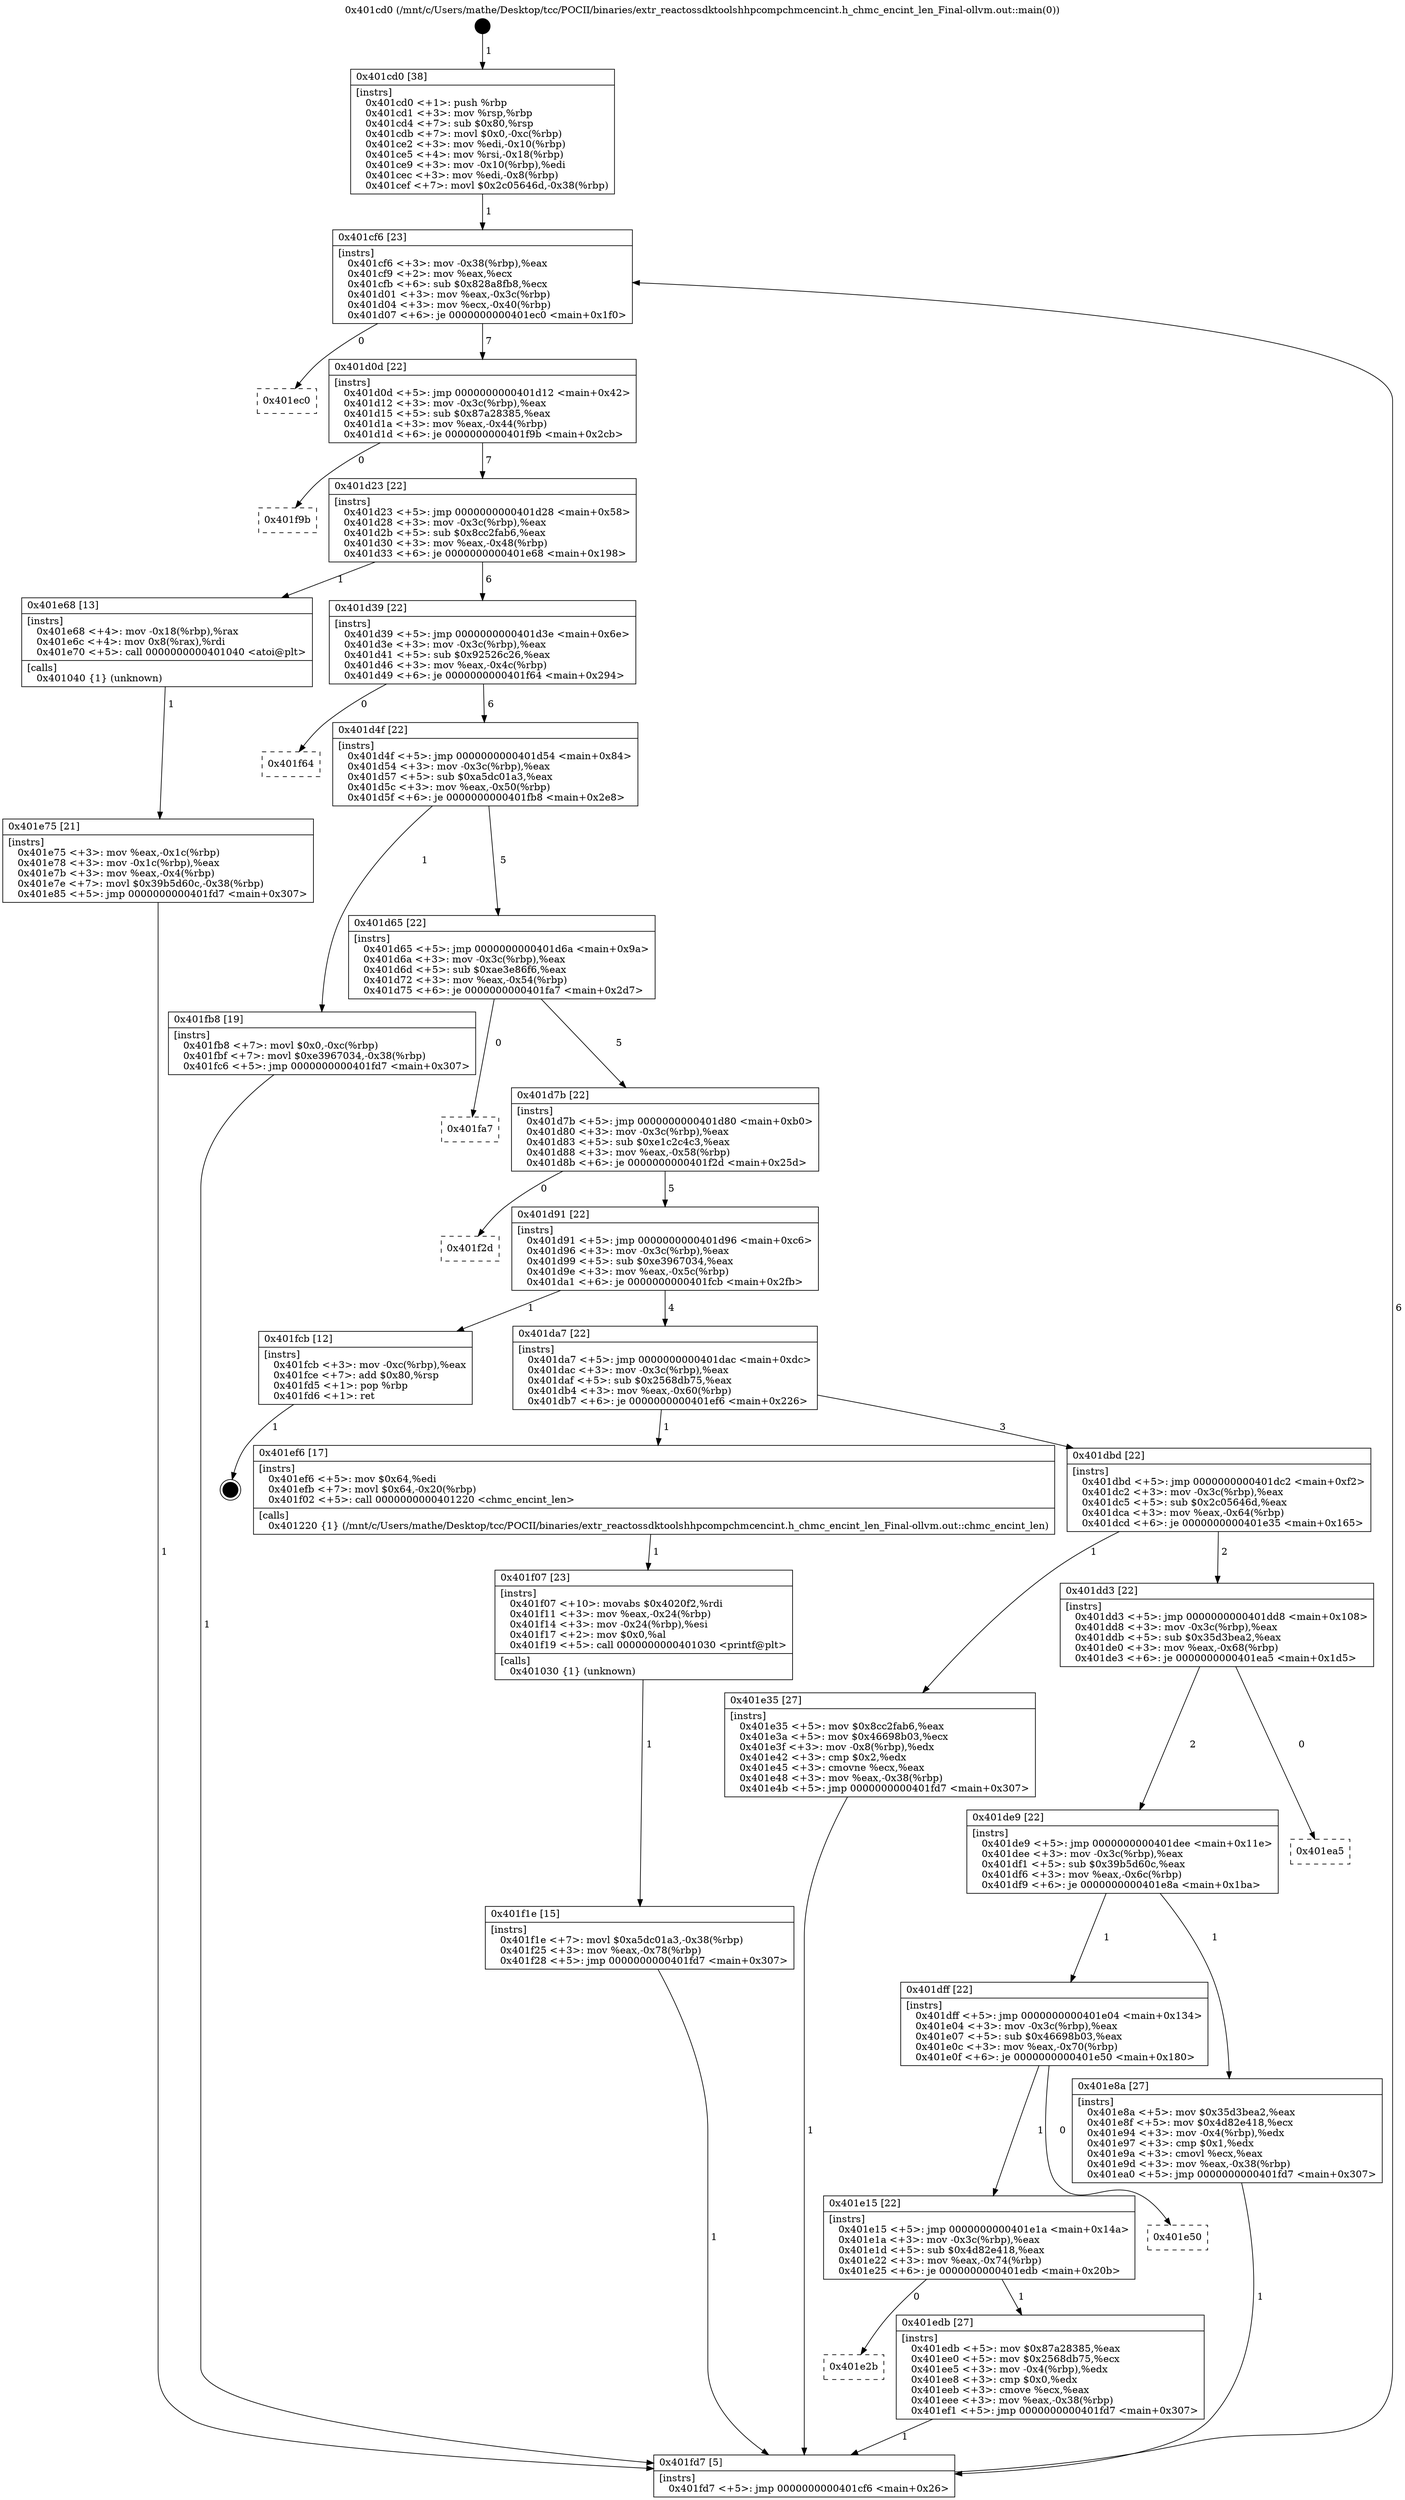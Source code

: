digraph "0x401cd0" {
  label = "0x401cd0 (/mnt/c/Users/mathe/Desktop/tcc/POCII/binaries/extr_reactossdktoolshhpcompchmcencint.h_chmc_encint_len_Final-ollvm.out::main(0))"
  labelloc = "t"
  node[shape=record]

  Entry [label="",width=0.3,height=0.3,shape=circle,fillcolor=black,style=filled]
  "0x401cf6" [label="{
     0x401cf6 [23]\l
     | [instrs]\l
     &nbsp;&nbsp;0x401cf6 \<+3\>: mov -0x38(%rbp),%eax\l
     &nbsp;&nbsp;0x401cf9 \<+2\>: mov %eax,%ecx\l
     &nbsp;&nbsp;0x401cfb \<+6\>: sub $0x828a8fb8,%ecx\l
     &nbsp;&nbsp;0x401d01 \<+3\>: mov %eax,-0x3c(%rbp)\l
     &nbsp;&nbsp;0x401d04 \<+3\>: mov %ecx,-0x40(%rbp)\l
     &nbsp;&nbsp;0x401d07 \<+6\>: je 0000000000401ec0 \<main+0x1f0\>\l
  }"]
  "0x401ec0" [label="{
     0x401ec0\l
  }", style=dashed]
  "0x401d0d" [label="{
     0x401d0d [22]\l
     | [instrs]\l
     &nbsp;&nbsp;0x401d0d \<+5\>: jmp 0000000000401d12 \<main+0x42\>\l
     &nbsp;&nbsp;0x401d12 \<+3\>: mov -0x3c(%rbp),%eax\l
     &nbsp;&nbsp;0x401d15 \<+5\>: sub $0x87a28385,%eax\l
     &nbsp;&nbsp;0x401d1a \<+3\>: mov %eax,-0x44(%rbp)\l
     &nbsp;&nbsp;0x401d1d \<+6\>: je 0000000000401f9b \<main+0x2cb\>\l
  }"]
  Exit [label="",width=0.3,height=0.3,shape=circle,fillcolor=black,style=filled,peripheries=2]
  "0x401f9b" [label="{
     0x401f9b\l
  }", style=dashed]
  "0x401d23" [label="{
     0x401d23 [22]\l
     | [instrs]\l
     &nbsp;&nbsp;0x401d23 \<+5\>: jmp 0000000000401d28 \<main+0x58\>\l
     &nbsp;&nbsp;0x401d28 \<+3\>: mov -0x3c(%rbp),%eax\l
     &nbsp;&nbsp;0x401d2b \<+5\>: sub $0x8cc2fab6,%eax\l
     &nbsp;&nbsp;0x401d30 \<+3\>: mov %eax,-0x48(%rbp)\l
     &nbsp;&nbsp;0x401d33 \<+6\>: je 0000000000401e68 \<main+0x198\>\l
  }"]
  "0x401f1e" [label="{
     0x401f1e [15]\l
     | [instrs]\l
     &nbsp;&nbsp;0x401f1e \<+7\>: movl $0xa5dc01a3,-0x38(%rbp)\l
     &nbsp;&nbsp;0x401f25 \<+3\>: mov %eax,-0x78(%rbp)\l
     &nbsp;&nbsp;0x401f28 \<+5\>: jmp 0000000000401fd7 \<main+0x307\>\l
  }"]
  "0x401e68" [label="{
     0x401e68 [13]\l
     | [instrs]\l
     &nbsp;&nbsp;0x401e68 \<+4\>: mov -0x18(%rbp),%rax\l
     &nbsp;&nbsp;0x401e6c \<+4\>: mov 0x8(%rax),%rdi\l
     &nbsp;&nbsp;0x401e70 \<+5\>: call 0000000000401040 \<atoi@plt\>\l
     | [calls]\l
     &nbsp;&nbsp;0x401040 \{1\} (unknown)\l
  }"]
  "0x401d39" [label="{
     0x401d39 [22]\l
     | [instrs]\l
     &nbsp;&nbsp;0x401d39 \<+5\>: jmp 0000000000401d3e \<main+0x6e\>\l
     &nbsp;&nbsp;0x401d3e \<+3\>: mov -0x3c(%rbp),%eax\l
     &nbsp;&nbsp;0x401d41 \<+5\>: sub $0x92526c26,%eax\l
     &nbsp;&nbsp;0x401d46 \<+3\>: mov %eax,-0x4c(%rbp)\l
     &nbsp;&nbsp;0x401d49 \<+6\>: je 0000000000401f64 \<main+0x294\>\l
  }"]
  "0x401f07" [label="{
     0x401f07 [23]\l
     | [instrs]\l
     &nbsp;&nbsp;0x401f07 \<+10\>: movabs $0x4020f2,%rdi\l
     &nbsp;&nbsp;0x401f11 \<+3\>: mov %eax,-0x24(%rbp)\l
     &nbsp;&nbsp;0x401f14 \<+3\>: mov -0x24(%rbp),%esi\l
     &nbsp;&nbsp;0x401f17 \<+2\>: mov $0x0,%al\l
     &nbsp;&nbsp;0x401f19 \<+5\>: call 0000000000401030 \<printf@plt\>\l
     | [calls]\l
     &nbsp;&nbsp;0x401030 \{1\} (unknown)\l
  }"]
  "0x401f64" [label="{
     0x401f64\l
  }", style=dashed]
  "0x401d4f" [label="{
     0x401d4f [22]\l
     | [instrs]\l
     &nbsp;&nbsp;0x401d4f \<+5\>: jmp 0000000000401d54 \<main+0x84\>\l
     &nbsp;&nbsp;0x401d54 \<+3\>: mov -0x3c(%rbp),%eax\l
     &nbsp;&nbsp;0x401d57 \<+5\>: sub $0xa5dc01a3,%eax\l
     &nbsp;&nbsp;0x401d5c \<+3\>: mov %eax,-0x50(%rbp)\l
     &nbsp;&nbsp;0x401d5f \<+6\>: je 0000000000401fb8 \<main+0x2e8\>\l
  }"]
  "0x401e2b" [label="{
     0x401e2b\l
  }", style=dashed]
  "0x401fb8" [label="{
     0x401fb8 [19]\l
     | [instrs]\l
     &nbsp;&nbsp;0x401fb8 \<+7\>: movl $0x0,-0xc(%rbp)\l
     &nbsp;&nbsp;0x401fbf \<+7\>: movl $0xe3967034,-0x38(%rbp)\l
     &nbsp;&nbsp;0x401fc6 \<+5\>: jmp 0000000000401fd7 \<main+0x307\>\l
  }"]
  "0x401d65" [label="{
     0x401d65 [22]\l
     | [instrs]\l
     &nbsp;&nbsp;0x401d65 \<+5\>: jmp 0000000000401d6a \<main+0x9a\>\l
     &nbsp;&nbsp;0x401d6a \<+3\>: mov -0x3c(%rbp),%eax\l
     &nbsp;&nbsp;0x401d6d \<+5\>: sub $0xae3e86f6,%eax\l
     &nbsp;&nbsp;0x401d72 \<+3\>: mov %eax,-0x54(%rbp)\l
     &nbsp;&nbsp;0x401d75 \<+6\>: je 0000000000401fa7 \<main+0x2d7\>\l
  }"]
  "0x401edb" [label="{
     0x401edb [27]\l
     | [instrs]\l
     &nbsp;&nbsp;0x401edb \<+5\>: mov $0x87a28385,%eax\l
     &nbsp;&nbsp;0x401ee0 \<+5\>: mov $0x2568db75,%ecx\l
     &nbsp;&nbsp;0x401ee5 \<+3\>: mov -0x4(%rbp),%edx\l
     &nbsp;&nbsp;0x401ee8 \<+3\>: cmp $0x0,%edx\l
     &nbsp;&nbsp;0x401eeb \<+3\>: cmove %ecx,%eax\l
     &nbsp;&nbsp;0x401eee \<+3\>: mov %eax,-0x38(%rbp)\l
     &nbsp;&nbsp;0x401ef1 \<+5\>: jmp 0000000000401fd7 \<main+0x307\>\l
  }"]
  "0x401fa7" [label="{
     0x401fa7\l
  }", style=dashed]
  "0x401d7b" [label="{
     0x401d7b [22]\l
     | [instrs]\l
     &nbsp;&nbsp;0x401d7b \<+5\>: jmp 0000000000401d80 \<main+0xb0\>\l
     &nbsp;&nbsp;0x401d80 \<+3\>: mov -0x3c(%rbp),%eax\l
     &nbsp;&nbsp;0x401d83 \<+5\>: sub $0xe1c2c4c3,%eax\l
     &nbsp;&nbsp;0x401d88 \<+3\>: mov %eax,-0x58(%rbp)\l
     &nbsp;&nbsp;0x401d8b \<+6\>: je 0000000000401f2d \<main+0x25d\>\l
  }"]
  "0x401e15" [label="{
     0x401e15 [22]\l
     | [instrs]\l
     &nbsp;&nbsp;0x401e15 \<+5\>: jmp 0000000000401e1a \<main+0x14a\>\l
     &nbsp;&nbsp;0x401e1a \<+3\>: mov -0x3c(%rbp),%eax\l
     &nbsp;&nbsp;0x401e1d \<+5\>: sub $0x4d82e418,%eax\l
     &nbsp;&nbsp;0x401e22 \<+3\>: mov %eax,-0x74(%rbp)\l
     &nbsp;&nbsp;0x401e25 \<+6\>: je 0000000000401edb \<main+0x20b\>\l
  }"]
  "0x401f2d" [label="{
     0x401f2d\l
  }", style=dashed]
  "0x401d91" [label="{
     0x401d91 [22]\l
     | [instrs]\l
     &nbsp;&nbsp;0x401d91 \<+5\>: jmp 0000000000401d96 \<main+0xc6\>\l
     &nbsp;&nbsp;0x401d96 \<+3\>: mov -0x3c(%rbp),%eax\l
     &nbsp;&nbsp;0x401d99 \<+5\>: sub $0xe3967034,%eax\l
     &nbsp;&nbsp;0x401d9e \<+3\>: mov %eax,-0x5c(%rbp)\l
     &nbsp;&nbsp;0x401da1 \<+6\>: je 0000000000401fcb \<main+0x2fb\>\l
  }"]
  "0x401e50" [label="{
     0x401e50\l
  }", style=dashed]
  "0x401fcb" [label="{
     0x401fcb [12]\l
     | [instrs]\l
     &nbsp;&nbsp;0x401fcb \<+3\>: mov -0xc(%rbp),%eax\l
     &nbsp;&nbsp;0x401fce \<+7\>: add $0x80,%rsp\l
     &nbsp;&nbsp;0x401fd5 \<+1\>: pop %rbp\l
     &nbsp;&nbsp;0x401fd6 \<+1\>: ret\l
  }"]
  "0x401da7" [label="{
     0x401da7 [22]\l
     | [instrs]\l
     &nbsp;&nbsp;0x401da7 \<+5\>: jmp 0000000000401dac \<main+0xdc\>\l
     &nbsp;&nbsp;0x401dac \<+3\>: mov -0x3c(%rbp),%eax\l
     &nbsp;&nbsp;0x401daf \<+5\>: sub $0x2568db75,%eax\l
     &nbsp;&nbsp;0x401db4 \<+3\>: mov %eax,-0x60(%rbp)\l
     &nbsp;&nbsp;0x401db7 \<+6\>: je 0000000000401ef6 \<main+0x226\>\l
  }"]
  "0x401dff" [label="{
     0x401dff [22]\l
     | [instrs]\l
     &nbsp;&nbsp;0x401dff \<+5\>: jmp 0000000000401e04 \<main+0x134\>\l
     &nbsp;&nbsp;0x401e04 \<+3\>: mov -0x3c(%rbp),%eax\l
     &nbsp;&nbsp;0x401e07 \<+5\>: sub $0x46698b03,%eax\l
     &nbsp;&nbsp;0x401e0c \<+3\>: mov %eax,-0x70(%rbp)\l
     &nbsp;&nbsp;0x401e0f \<+6\>: je 0000000000401e50 \<main+0x180\>\l
  }"]
  "0x401ef6" [label="{
     0x401ef6 [17]\l
     | [instrs]\l
     &nbsp;&nbsp;0x401ef6 \<+5\>: mov $0x64,%edi\l
     &nbsp;&nbsp;0x401efb \<+7\>: movl $0x64,-0x20(%rbp)\l
     &nbsp;&nbsp;0x401f02 \<+5\>: call 0000000000401220 \<chmc_encint_len\>\l
     | [calls]\l
     &nbsp;&nbsp;0x401220 \{1\} (/mnt/c/Users/mathe/Desktop/tcc/POCII/binaries/extr_reactossdktoolshhpcompchmcencint.h_chmc_encint_len_Final-ollvm.out::chmc_encint_len)\l
  }"]
  "0x401dbd" [label="{
     0x401dbd [22]\l
     | [instrs]\l
     &nbsp;&nbsp;0x401dbd \<+5\>: jmp 0000000000401dc2 \<main+0xf2\>\l
     &nbsp;&nbsp;0x401dc2 \<+3\>: mov -0x3c(%rbp),%eax\l
     &nbsp;&nbsp;0x401dc5 \<+5\>: sub $0x2c05646d,%eax\l
     &nbsp;&nbsp;0x401dca \<+3\>: mov %eax,-0x64(%rbp)\l
     &nbsp;&nbsp;0x401dcd \<+6\>: je 0000000000401e35 \<main+0x165\>\l
  }"]
  "0x401e8a" [label="{
     0x401e8a [27]\l
     | [instrs]\l
     &nbsp;&nbsp;0x401e8a \<+5\>: mov $0x35d3bea2,%eax\l
     &nbsp;&nbsp;0x401e8f \<+5\>: mov $0x4d82e418,%ecx\l
     &nbsp;&nbsp;0x401e94 \<+3\>: mov -0x4(%rbp),%edx\l
     &nbsp;&nbsp;0x401e97 \<+3\>: cmp $0x1,%edx\l
     &nbsp;&nbsp;0x401e9a \<+3\>: cmovl %ecx,%eax\l
     &nbsp;&nbsp;0x401e9d \<+3\>: mov %eax,-0x38(%rbp)\l
     &nbsp;&nbsp;0x401ea0 \<+5\>: jmp 0000000000401fd7 \<main+0x307\>\l
  }"]
  "0x401e35" [label="{
     0x401e35 [27]\l
     | [instrs]\l
     &nbsp;&nbsp;0x401e35 \<+5\>: mov $0x8cc2fab6,%eax\l
     &nbsp;&nbsp;0x401e3a \<+5\>: mov $0x46698b03,%ecx\l
     &nbsp;&nbsp;0x401e3f \<+3\>: mov -0x8(%rbp),%edx\l
     &nbsp;&nbsp;0x401e42 \<+3\>: cmp $0x2,%edx\l
     &nbsp;&nbsp;0x401e45 \<+3\>: cmovne %ecx,%eax\l
     &nbsp;&nbsp;0x401e48 \<+3\>: mov %eax,-0x38(%rbp)\l
     &nbsp;&nbsp;0x401e4b \<+5\>: jmp 0000000000401fd7 \<main+0x307\>\l
  }"]
  "0x401dd3" [label="{
     0x401dd3 [22]\l
     | [instrs]\l
     &nbsp;&nbsp;0x401dd3 \<+5\>: jmp 0000000000401dd8 \<main+0x108\>\l
     &nbsp;&nbsp;0x401dd8 \<+3\>: mov -0x3c(%rbp),%eax\l
     &nbsp;&nbsp;0x401ddb \<+5\>: sub $0x35d3bea2,%eax\l
     &nbsp;&nbsp;0x401de0 \<+3\>: mov %eax,-0x68(%rbp)\l
     &nbsp;&nbsp;0x401de3 \<+6\>: je 0000000000401ea5 \<main+0x1d5\>\l
  }"]
  "0x401fd7" [label="{
     0x401fd7 [5]\l
     | [instrs]\l
     &nbsp;&nbsp;0x401fd7 \<+5\>: jmp 0000000000401cf6 \<main+0x26\>\l
  }"]
  "0x401cd0" [label="{
     0x401cd0 [38]\l
     | [instrs]\l
     &nbsp;&nbsp;0x401cd0 \<+1\>: push %rbp\l
     &nbsp;&nbsp;0x401cd1 \<+3\>: mov %rsp,%rbp\l
     &nbsp;&nbsp;0x401cd4 \<+7\>: sub $0x80,%rsp\l
     &nbsp;&nbsp;0x401cdb \<+7\>: movl $0x0,-0xc(%rbp)\l
     &nbsp;&nbsp;0x401ce2 \<+3\>: mov %edi,-0x10(%rbp)\l
     &nbsp;&nbsp;0x401ce5 \<+4\>: mov %rsi,-0x18(%rbp)\l
     &nbsp;&nbsp;0x401ce9 \<+3\>: mov -0x10(%rbp),%edi\l
     &nbsp;&nbsp;0x401cec \<+3\>: mov %edi,-0x8(%rbp)\l
     &nbsp;&nbsp;0x401cef \<+7\>: movl $0x2c05646d,-0x38(%rbp)\l
  }"]
  "0x401e75" [label="{
     0x401e75 [21]\l
     | [instrs]\l
     &nbsp;&nbsp;0x401e75 \<+3\>: mov %eax,-0x1c(%rbp)\l
     &nbsp;&nbsp;0x401e78 \<+3\>: mov -0x1c(%rbp),%eax\l
     &nbsp;&nbsp;0x401e7b \<+3\>: mov %eax,-0x4(%rbp)\l
     &nbsp;&nbsp;0x401e7e \<+7\>: movl $0x39b5d60c,-0x38(%rbp)\l
     &nbsp;&nbsp;0x401e85 \<+5\>: jmp 0000000000401fd7 \<main+0x307\>\l
  }"]
  "0x401de9" [label="{
     0x401de9 [22]\l
     | [instrs]\l
     &nbsp;&nbsp;0x401de9 \<+5\>: jmp 0000000000401dee \<main+0x11e\>\l
     &nbsp;&nbsp;0x401dee \<+3\>: mov -0x3c(%rbp),%eax\l
     &nbsp;&nbsp;0x401df1 \<+5\>: sub $0x39b5d60c,%eax\l
     &nbsp;&nbsp;0x401df6 \<+3\>: mov %eax,-0x6c(%rbp)\l
     &nbsp;&nbsp;0x401df9 \<+6\>: je 0000000000401e8a \<main+0x1ba\>\l
  }"]
  "0x401ea5" [label="{
     0x401ea5\l
  }", style=dashed]
  Entry -> "0x401cd0" [label=" 1"]
  "0x401cf6" -> "0x401ec0" [label=" 0"]
  "0x401cf6" -> "0x401d0d" [label=" 7"]
  "0x401fcb" -> Exit [label=" 1"]
  "0x401d0d" -> "0x401f9b" [label=" 0"]
  "0x401d0d" -> "0x401d23" [label=" 7"]
  "0x401fb8" -> "0x401fd7" [label=" 1"]
  "0x401d23" -> "0x401e68" [label=" 1"]
  "0x401d23" -> "0x401d39" [label=" 6"]
  "0x401f1e" -> "0x401fd7" [label=" 1"]
  "0x401d39" -> "0x401f64" [label=" 0"]
  "0x401d39" -> "0x401d4f" [label=" 6"]
  "0x401f07" -> "0x401f1e" [label=" 1"]
  "0x401d4f" -> "0x401fb8" [label=" 1"]
  "0x401d4f" -> "0x401d65" [label=" 5"]
  "0x401ef6" -> "0x401f07" [label=" 1"]
  "0x401d65" -> "0x401fa7" [label=" 0"]
  "0x401d65" -> "0x401d7b" [label=" 5"]
  "0x401edb" -> "0x401fd7" [label=" 1"]
  "0x401d7b" -> "0x401f2d" [label=" 0"]
  "0x401d7b" -> "0x401d91" [label=" 5"]
  "0x401e15" -> "0x401edb" [label=" 1"]
  "0x401d91" -> "0x401fcb" [label=" 1"]
  "0x401d91" -> "0x401da7" [label=" 4"]
  "0x401e15" -> "0x401e2b" [label=" 0"]
  "0x401da7" -> "0x401ef6" [label=" 1"]
  "0x401da7" -> "0x401dbd" [label=" 3"]
  "0x401dff" -> "0x401e50" [label=" 0"]
  "0x401dbd" -> "0x401e35" [label=" 1"]
  "0x401dbd" -> "0x401dd3" [label=" 2"]
  "0x401e35" -> "0x401fd7" [label=" 1"]
  "0x401cd0" -> "0x401cf6" [label=" 1"]
  "0x401fd7" -> "0x401cf6" [label=" 6"]
  "0x401e68" -> "0x401e75" [label=" 1"]
  "0x401e75" -> "0x401fd7" [label=" 1"]
  "0x401dff" -> "0x401e15" [label=" 1"]
  "0x401dd3" -> "0x401ea5" [label=" 0"]
  "0x401dd3" -> "0x401de9" [label=" 2"]
  "0x401e8a" -> "0x401fd7" [label=" 1"]
  "0x401de9" -> "0x401e8a" [label=" 1"]
  "0x401de9" -> "0x401dff" [label=" 1"]
}

